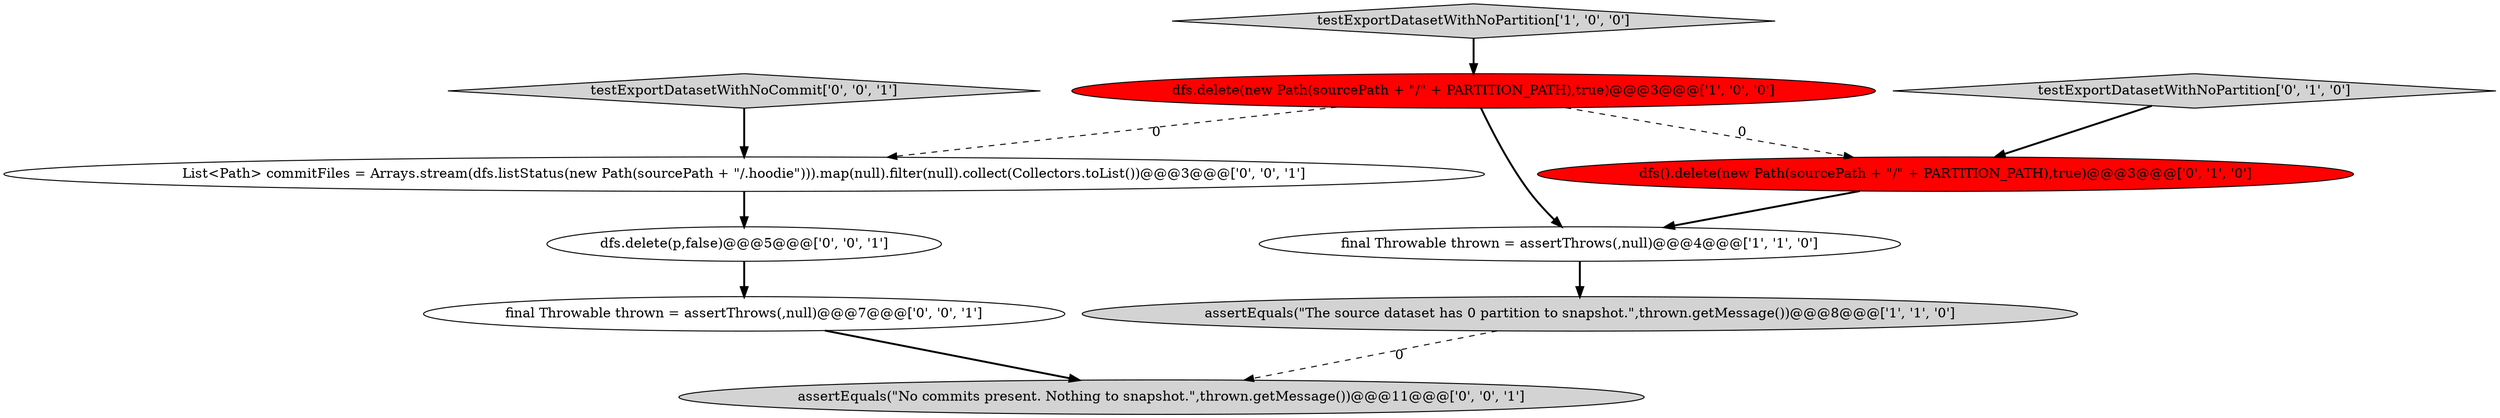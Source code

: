 digraph {
7 [style = filled, label = "dfs.delete(p,false)@@@5@@@['0', '0', '1']", fillcolor = white, shape = ellipse image = "AAA0AAABBB3BBB"];
10 [style = filled, label = "final Throwable thrown = assertThrows(,null)@@@7@@@['0', '0', '1']", fillcolor = white, shape = ellipse image = "AAA0AAABBB3BBB"];
8 [style = filled, label = "testExportDatasetWithNoCommit['0', '0', '1']", fillcolor = lightgray, shape = diamond image = "AAA0AAABBB3BBB"];
6 [style = filled, label = "List<Path> commitFiles = Arrays.stream(dfs.listStatus(new Path(sourcePath + \"/.hoodie\"))).map(null).filter(null).collect(Collectors.toList())@@@3@@@['0', '0', '1']", fillcolor = white, shape = ellipse image = "AAA0AAABBB3BBB"];
3 [style = filled, label = "dfs.delete(new Path(sourcePath + \"/\" + PARTITION_PATH),true)@@@3@@@['1', '0', '0']", fillcolor = red, shape = ellipse image = "AAA1AAABBB1BBB"];
1 [style = filled, label = "final Throwable thrown = assertThrows(,null)@@@4@@@['1', '1', '0']", fillcolor = white, shape = ellipse image = "AAA0AAABBB1BBB"];
0 [style = filled, label = "assertEquals(\"The source dataset has 0 partition to snapshot.\",thrown.getMessage())@@@8@@@['1', '1', '0']", fillcolor = lightgray, shape = ellipse image = "AAA0AAABBB1BBB"];
5 [style = filled, label = "dfs().delete(new Path(sourcePath + \"/\" + PARTITION_PATH),true)@@@3@@@['0', '1', '0']", fillcolor = red, shape = ellipse image = "AAA1AAABBB2BBB"];
4 [style = filled, label = "testExportDatasetWithNoPartition['0', '1', '0']", fillcolor = lightgray, shape = diamond image = "AAA0AAABBB2BBB"];
2 [style = filled, label = "testExportDatasetWithNoPartition['1', '0', '0']", fillcolor = lightgray, shape = diamond image = "AAA0AAABBB1BBB"];
9 [style = filled, label = "assertEquals(\"No commits present. Nothing to snapshot.\",thrown.getMessage())@@@11@@@['0', '0', '1']", fillcolor = lightgray, shape = ellipse image = "AAA0AAABBB3BBB"];
3->5 [style = dashed, label="0"];
5->1 [style = bold, label=""];
10->9 [style = bold, label=""];
8->6 [style = bold, label=""];
3->6 [style = dashed, label="0"];
1->0 [style = bold, label=""];
0->9 [style = dashed, label="0"];
6->7 [style = bold, label=""];
3->1 [style = bold, label=""];
7->10 [style = bold, label=""];
4->5 [style = bold, label=""];
2->3 [style = bold, label=""];
}
